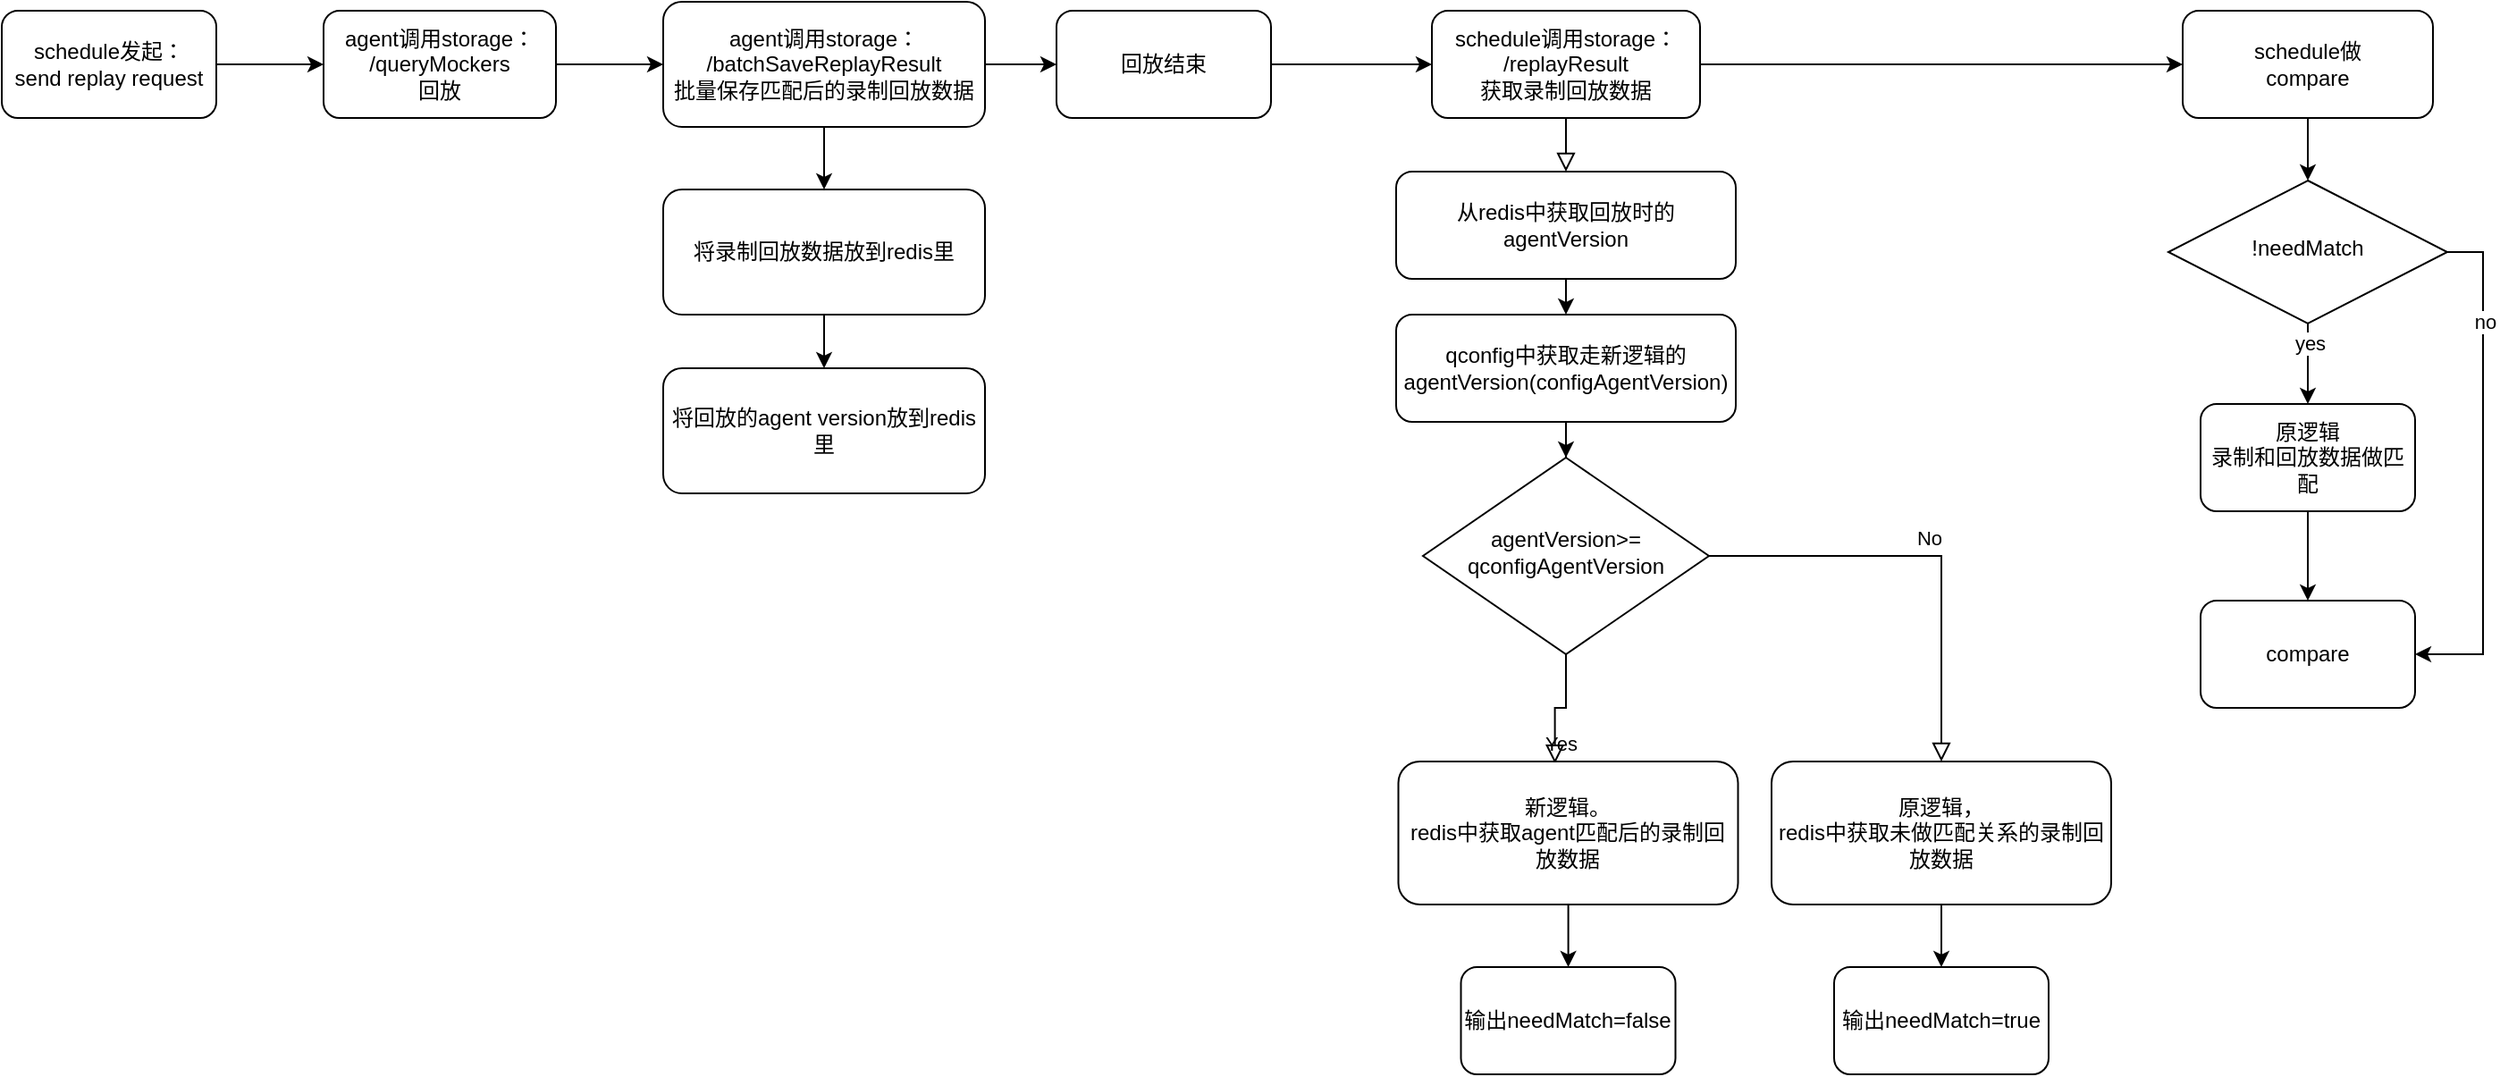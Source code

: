 <mxfile version="24.5.5" type="github">
  <diagram id="C5RBs43oDa-KdzZeNtuy" name="Page-1">
    <mxGraphModel dx="3185" dy="2462" grid="1" gridSize="10" guides="1" tooltips="1" connect="1" arrows="1" fold="1" page="1" pageScale="1" pageWidth="827" pageHeight="1169" math="0" shadow="0">
      <root>
        <mxCell id="WIyWlLk6GJQsqaUBKTNV-0" />
        <mxCell id="WIyWlLk6GJQsqaUBKTNV-1" parent="WIyWlLk6GJQsqaUBKTNV-0" />
        <mxCell id="WIyWlLk6GJQsqaUBKTNV-2" value="" style="rounded=0;html=1;jettySize=auto;orthogonalLoop=1;fontSize=11;endArrow=block;endFill=0;endSize=8;strokeWidth=1;shadow=0;labelBackgroundColor=none;edgeStyle=orthogonalEdgeStyle;entryX=0.5;entryY=0;entryDx=0;entryDy=0;" parent="WIyWlLk6GJQsqaUBKTNV-1" source="WIyWlLk6GJQsqaUBKTNV-3" target="FuXbrmBLPBqFzTa1z7kv-0" edge="1">
          <mxGeometry relative="1" as="geometry" />
        </mxCell>
        <mxCell id="FuXbrmBLPBqFzTa1z7kv-37" style="edgeStyle=orthogonalEdgeStyle;rounded=0;orthogonalLoop=1;jettySize=auto;html=1;exitX=1;exitY=0.5;exitDx=0;exitDy=0;" edge="1" parent="WIyWlLk6GJQsqaUBKTNV-1" source="WIyWlLk6GJQsqaUBKTNV-3" target="FuXbrmBLPBqFzTa1z7kv-22">
          <mxGeometry relative="1" as="geometry" />
        </mxCell>
        <mxCell id="WIyWlLk6GJQsqaUBKTNV-3" value="schedule调用storage：&lt;br&gt;/replayResult&lt;br&gt;获取录制回放数据" style="rounded=1;whiteSpace=wrap;html=1;fontSize=12;glass=0;strokeWidth=1;shadow=0;" parent="WIyWlLk6GJQsqaUBKTNV-1" vertex="1">
          <mxGeometry x="10" y="-10" width="150" height="60" as="geometry" />
        </mxCell>
        <mxCell id="WIyWlLk6GJQsqaUBKTNV-4" value="Yes" style="rounded=0;html=1;jettySize=auto;orthogonalLoop=1;fontSize=11;endArrow=block;endFill=0;endSize=8;strokeWidth=1;shadow=0;labelBackgroundColor=none;edgeStyle=orthogonalEdgeStyle;entryX=0.461;entryY=0.014;entryDx=0;entryDy=0;entryPerimeter=0;" parent="WIyWlLk6GJQsqaUBKTNV-1" source="WIyWlLk6GJQsqaUBKTNV-6" target="WIyWlLk6GJQsqaUBKTNV-11" edge="1">
          <mxGeometry y="20" relative="1" as="geometry">
            <mxPoint as="offset" />
            <mxPoint x="90" y="330" as="targetPoint" />
          </mxGeometry>
        </mxCell>
        <mxCell id="WIyWlLk6GJQsqaUBKTNV-5" value="No" style="edgeStyle=orthogonalEdgeStyle;rounded=0;html=1;jettySize=auto;orthogonalLoop=1;fontSize=11;endArrow=block;endFill=0;endSize=8;strokeWidth=1;shadow=0;labelBackgroundColor=none;" parent="WIyWlLk6GJQsqaUBKTNV-1" source="WIyWlLk6GJQsqaUBKTNV-6" target="WIyWlLk6GJQsqaUBKTNV-7" edge="1">
          <mxGeometry y="10" relative="1" as="geometry">
            <mxPoint as="offset" />
          </mxGeometry>
        </mxCell>
        <mxCell id="WIyWlLk6GJQsqaUBKTNV-6" value="agentVersion&amp;gt;=&lt;br&gt;qconfigAgentVersion" style="rhombus;whiteSpace=wrap;html=1;shadow=0;fontFamily=Helvetica;fontSize=12;align=center;strokeWidth=1;spacing=6;spacingTop=-4;" parent="WIyWlLk6GJQsqaUBKTNV-1" vertex="1">
          <mxGeometry x="5" y="240" width="160" height="110" as="geometry" />
        </mxCell>
        <mxCell id="FuXbrmBLPBqFzTa1z7kv-28" value="" style="edgeStyle=orthogonalEdgeStyle;rounded=0;orthogonalLoop=1;jettySize=auto;html=1;" edge="1" parent="WIyWlLk6GJQsqaUBKTNV-1" source="WIyWlLk6GJQsqaUBKTNV-7" target="FuXbrmBLPBqFzTa1z7kv-27">
          <mxGeometry relative="1" as="geometry" />
        </mxCell>
        <mxCell id="WIyWlLk6GJQsqaUBKTNV-7" value="原逻辑，&lt;br&gt;redis中获取未做匹配关系的录制回放数据" style="rounded=1;whiteSpace=wrap;html=1;fontSize=12;glass=0;strokeWidth=1;shadow=0;" parent="WIyWlLk6GJQsqaUBKTNV-1" vertex="1">
          <mxGeometry x="200" y="410" width="190" height="80" as="geometry" />
        </mxCell>
        <mxCell id="FuXbrmBLPBqFzTa1z7kv-26" value="" style="edgeStyle=orthogonalEdgeStyle;rounded=0;orthogonalLoop=1;jettySize=auto;html=1;" edge="1" parent="WIyWlLk6GJQsqaUBKTNV-1" source="WIyWlLk6GJQsqaUBKTNV-11" target="FuXbrmBLPBqFzTa1z7kv-25">
          <mxGeometry relative="1" as="geometry" />
        </mxCell>
        <mxCell id="WIyWlLk6GJQsqaUBKTNV-11" value="新逻辑。&lt;br&gt;redis中获取agent匹配后的录制回放数据" style="rounded=1;whiteSpace=wrap;html=1;fontSize=12;glass=0;strokeWidth=1;shadow=0;" parent="WIyWlLk6GJQsqaUBKTNV-1" vertex="1">
          <mxGeometry x="-8.75" y="410" width="190" height="80" as="geometry" />
        </mxCell>
        <mxCell id="FuXbrmBLPBqFzTa1z7kv-3" style="edgeStyle=orthogonalEdgeStyle;rounded=0;orthogonalLoop=1;jettySize=auto;html=1;exitX=0.5;exitY=1;exitDx=0;exitDy=0;entryX=0.5;entryY=0;entryDx=0;entryDy=0;" edge="1" parent="WIyWlLk6GJQsqaUBKTNV-1" source="FuXbrmBLPBqFzTa1z7kv-0" target="FuXbrmBLPBqFzTa1z7kv-1">
          <mxGeometry relative="1" as="geometry" />
        </mxCell>
        <mxCell id="FuXbrmBLPBqFzTa1z7kv-0" value="从redis中获取回放时的agentVersion" style="rounded=1;whiteSpace=wrap;html=1;fontSize=12;glass=0;strokeWidth=1;shadow=0;" vertex="1" parent="WIyWlLk6GJQsqaUBKTNV-1">
          <mxGeometry x="-10" y="80" width="190" height="60" as="geometry" />
        </mxCell>
        <mxCell id="FuXbrmBLPBqFzTa1z7kv-4" style="edgeStyle=orthogonalEdgeStyle;rounded=0;orthogonalLoop=1;jettySize=auto;html=1;exitX=0.5;exitY=1;exitDx=0;exitDy=0;" edge="1" parent="WIyWlLk6GJQsqaUBKTNV-1" source="FuXbrmBLPBqFzTa1z7kv-1" target="WIyWlLk6GJQsqaUBKTNV-6">
          <mxGeometry relative="1" as="geometry" />
        </mxCell>
        <mxCell id="FuXbrmBLPBqFzTa1z7kv-1" value="qconfig中获取走新逻辑的agentVersion(configAgentVersion)" style="rounded=1;whiteSpace=wrap;html=1;fontSize=12;glass=0;strokeWidth=1;shadow=0;" vertex="1" parent="WIyWlLk6GJQsqaUBKTNV-1">
          <mxGeometry x="-10" y="160" width="190" height="60" as="geometry" />
        </mxCell>
        <mxCell id="FuXbrmBLPBqFzTa1z7kv-8" style="edgeStyle=orthogonalEdgeStyle;rounded=0;orthogonalLoop=1;jettySize=auto;html=1;exitX=0.5;exitY=1;exitDx=0;exitDy=0;entryX=0.5;entryY=0;entryDx=0;entryDy=0;" edge="1" parent="WIyWlLk6GJQsqaUBKTNV-1" source="FuXbrmBLPBqFzTa1z7kv-5" target="FuXbrmBLPBqFzTa1z7kv-6">
          <mxGeometry relative="1" as="geometry" />
        </mxCell>
        <mxCell id="FuXbrmBLPBqFzTa1z7kv-20" value="" style="edgeStyle=orthogonalEdgeStyle;rounded=0;orthogonalLoop=1;jettySize=auto;html=1;" edge="1" parent="WIyWlLk6GJQsqaUBKTNV-1" source="FuXbrmBLPBqFzTa1z7kv-5" target="FuXbrmBLPBqFzTa1z7kv-19">
          <mxGeometry relative="1" as="geometry" />
        </mxCell>
        <mxCell id="FuXbrmBLPBqFzTa1z7kv-5" value="agent调用storage：&lt;br&gt;/batchSaveReplayResult&lt;br&gt;批量保存匹配后的录制回放数据" style="rounded=1;whiteSpace=wrap;html=1;fontSize=12;glass=0;strokeWidth=1;shadow=0;" vertex="1" parent="WIyWlLk6GJQsqaUBKTNV-1">
          <mxGeometry x="-420" y="-15" width="180" height="70" as="geometry" />
        </mxCell>
        <mxCell id="FuXbrmBLPBqFzTa1z7kv-9" style="edgeStyle=orthogonalEdgeStyle;rounded=0;orthogonalLoop=1;jettySize=auto;html=1;exitX=0.5;exitY=1;exitDx=0;exitDy=0;" edge="1" parent="WIyWlLk6GJQsqaUBKTNV-1" source="FuXbrmBLPBqFzTa1z7kv-6" target="FuXbrmBLPBqFzTa1z7kv-7">
          <mxGeometry relative="1" as="geometry" />
        </mxCell>
        <mxCell id="FuXbrmBLPBqFzTa1z7kv-6" value="&lt;div&gt;将录制回放数据放到redis里&lt;/div&gt;" style="rounded=1;whiteSpace=wrap;html=1;fontSize=12;glass=0;strokeWidth=1;shadow=0;" vertex="1" parent="WIyWlLk6GJQsqaUBKTNV-1">
          <mxGeometry x="-420" y="90" width="180" height="70" as="geometry" />
        </mxCell>
        <mxCell id="FuXbrmBLPBqFzTa1z7kv-7" value="将回放的agent version放到redis里" style="rounded=1;whiteSpace=wrap;html=1;fontSize=12;glass=0;strokeWidth=1;shadow=0;" vertex="1" parent="WIyWlLk6GJQsqaUBKTNV-1">
          <mxGeometry x="-420" y="190" width="180" height="70" as="geometry" />
        </mxCell>
        <mxCell id="FuXbrmBLPBqFzTa1z7kv-16" value="" style="edgeStyle=orthogonalEdgeStyle;rounded=0;orthogonalLoop=1;jettySize=auto;html=1;" edge="1" parent="WIyWlLk6GJQsqaUBKTNV-1" source="FuXbrmBLPBqFzTa1z7kv-14" target="FuXbrmBLPBqFzTa1z7kv-15">
          <mxGeometry relative="1" as="geometry" />
        </mxCell>
        <mxCell id="FuXbrmBLPBqFzTa1z7kv-14" value="schedule发起：&lt;br&gt;send replay request" style="rounded=1;whiteSpace=wrap;html=1;" vertex="1" parent="WIyWlLk6GJQsqaUBKTNV-1">
          <mxGeometry x="-790" y="-10" width="120" height="60" as="geometry" />
        </mxCell>
        <mxCell id="FuXbrmBLPBqFzTa1z7kv-17" value="" style="edgeStyle=orthogonalEdgeStyle;rounded=0;orthogonalLoop=1;jettySize=auto;html=1;" edge="1" parent="WIyWlLk6GJQsqaUBKTNV-1" source="FuXbrmBLPBqFzTa1z7kv-15" target="FuXbrmBLPBqFzTa1z7kv-5">
          <mxGeometry relative="1" as="geometry" />
        </mxCell>
        <mxCell id="FuXbrmBLPBqFzTa1z7kv-15" value="agent调用storage：&lt;br&gt;/queryMockers&lt;br&gt;回放" style="rounded=1;whiteSpace=wrap;html=1;" vertex="1" parent="WIyWlLk6GJQsqaUBKTNV-1">
          <mxGeometry x="-610" y="-10" width="130" height="60" as="geometry" />
        </mxCell>
        <mxCell id="FuXbrmBLPBqFzTa1z7kv-21" value="" style="edgeStyle=orthogonalEdgeStyle;rounded=0;orthogonalLoop=1;jettySize=auto;html=1;" edge="1" parent="WIyWlLk6GJQsqaUBKTNV-1" source="FuXbrmBLPBqFzTa1z7kv-19" target="WIyWlLk6GJQsqaUBKTNV-3">
          <mxGeometry relative="1" as="geometry" />
        </mxCell>
        <mxCell id="FuXbrmBLPBqFzTa1z7kv-19" value="回放结束" style="rounded=1;whiteSpace=wrap;html=1;" vertex="1" parent="WIyWlLk6GJQsqaUBKTNV-1">
          <mxGeometry x="-200" y="-10" width="120" height="60" as="geometry" />
        </mxCell>
        <mxCell id="FuXbrmBLPBqFzTa1z7kv-29" value="" style="edgeStyle=orthogonalEdgeStyle;rounded=0;orthogonalLoop=1;jettySize=auto;html=1;" edge="1" parent="WIyWlLk6GJQsqaUBKTNV-1" source="FuXbrmBLPBqFzTa1z7kv-22" target="FuXbrmBLPBqFzTa1z7kv-24">
          <mxGeometry relative="1" as="geometry" />
        </mxCell>
        <mxCell id="FuXbrmBLPBqFzTa1z7kv-22" value="schedule做&lt;br&gt;compare" style="rounded=1;whiteSpace=wrap;html=1;" vertex="1" parent="WIyWlLk6GJQsqaUBKTNV-1">
          <mxGeometry x="430" y="-10" width="140" height="60" as="geometry" />
        </mxCell>
        <mxCell id="FuXbrmBLPBqFzTa1z7kv-32" value="" style="edgeStyle=orthogonalEdgeStyle;rounded=0;orthogonalLoop=1;jettySize=auto;html=1;" edge="1" parent="WIyWlLk6GJQsqaUBKTNV-1" source="FuXbrmBLPBqFzTa1z7kv-24" target="FuXbrmBLPBqFzTa1z7kv-31">
          <mxGeometry relative="1" as="geometry" />
        </mxCell>
        <mxCell id="FuXbrmBLPBqFzTa1z7kv-35" value="yes" style="edgeLabel;html=1;align=center;verticalAlign=middle;resizable=0;points=[];" vertex="1" connectable="0" parent="FuXbrmBLPBqFzTa1z7kv-32">
          <mxGeometry x="-0.536" y="1" relative="1" as="geometry">
            <mxPoint as="offset" />
          </mxGeometry>
        </mxCell>
        <mxCell id="FuXbrmBLPBqFzTa1z7kv-34" style="edgeStyle=orthogonalEdgeStyle;rounded=0;orthogonalLoop=1;jettySize=auto;html=1;exitX=1;exitY=0.5;exitDx=0;exitDy=0;entryX=1;entryY=0.5;entryDx=0;entryDy=0;" edge="1" parent="WIyWlLk6GJQsqaUBKTNV-1" source="FuXbrmBLPBqFzTa1z7kv-24" target="FuXbrmBLPBqFzTa1z7kv-30">
          <mxGeometry relative="1" as="geometry" />
        </mxCell>
        <mxCell id="FuXbrmBLPBqFzTa1z7kv-36" value="no" style="edgeLabel;html=1;align=center;verticalAlign=middle;resizable=0;points=[];" vertex="1" connectable="0" parent="FuXbrmBLPBqFzTa1z7kv-34">
          <mxGeometry x="-0.587" y="1" relative="1" as="geometry">
            <mxPoint as="offset" />
          </mxGeometry>
        </mxCell>
        <mxCell id="FuXbrmBLPBqFzTa1z7kv-24" value="!needMatch" style="rhombus;whiteSpace=wrap;html=1;shadow=0;fontFamily=Helvetica;fontSize=12;align=center;strokeWidth=1;spacing=6;spacingTop=-4;" vertex="1" parent="WIyWlLk6GJQsqaUBKTNV-1">
          <mxGeometry x="422" y="85" width="156" height="80" as="geometry" />
        </mxCell>
        <mxCell id="FuXbrmBLPBqFzTa1z7kv-25" value="输出needMatch=false" style="rounded=1;whiteSpace=wrap;html=1;glass=0;strokeWidth=1;shadow=0;" vertex="1" parent="WIyWlLk6GJQsqaUBKTNV-1">
          <mxGeometry x="26.25" y="525" width="120" height="60" as="geometry" />
        </mxCell>
        <mxCell id="FuXbrmBLPBqFzTa1z7kv-27" value="输出needMatch=true" style="rounded=1;whiteSpace=wrap;html=1;glass=0;strokeWidth=1;shadow=0;" vertex="1" parent="WIyWlLk6GJQsqaUBKTNV-1">
          <mxGeometry x="235" y="525" width="120" height="60" as="geometry" />
        </mxCell>
        <mxCell id="FuXbrmBLPBqFzTa1z7kv-30" value="compare" style="rounded=1;whiteSpace=wrap;html=1;glass=0;strokeWidth=1;shadow=0;" vertex="1" parent="WIyWlLk6GJQsqaUBKTNV-1">
          <mxGeometry x="440" y="320" width="120" height="60" as="geometry" />
        </mxCell>
        <mxCell id="FuXbrmBLPBqFzTa1z7kv-33" value="" style="edgeStyle=orthogonalEdgeStyle;rounded=0;orthogonalLoop=1;jettySize=auto;html=1;" edge="1" parent="WIyWlLk6GJQsqaUBKTNV-1" source="FuXbrmBLPBqFzTa1z7kv-31" target="FuXbrmBLPBqFzTa1z7kv-30">
          <mxGeometry relative="1" as="geometry" />
        </mxCell>
        <mxCell id="FuXbrmBLPBqFzTa1z7kv-31" value="原逻辑&lt;br&gt;录制和回放数据做匹配" style="rounded=1;whiteSpace=wrap;html=1;glass=0;strokeWidth=1;shadow=0;" vertex="1" parent="WIyWlLk6GJQsqaUBKTNV-1">
          <mxGeometry x="440" y="210" width="120" height="60" as="geometry" />
        </mxCell>
      </root>
    </mxGraphModel>
  </diagram>
</mxfile>
